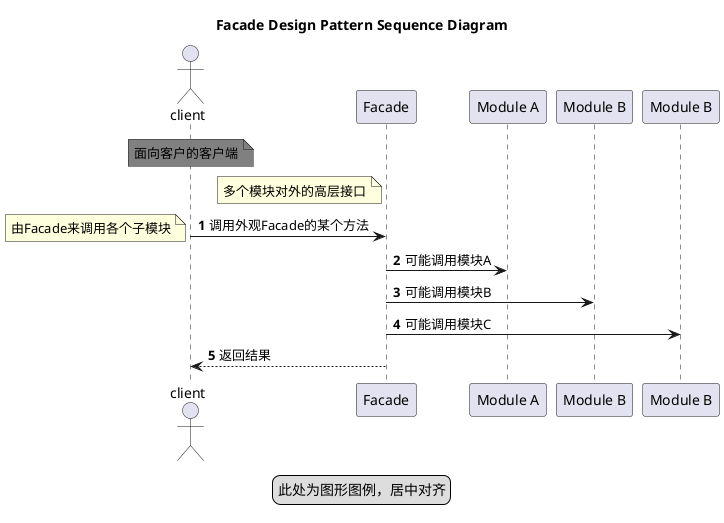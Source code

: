 @startuml
title Facade Design Pattern Sequence Diagram
actor client as client
participant Facade as facade
participant "Module A" as A
participant "Module B" as B
participant "Module B" as C
note over of client #grey : 面向客户的客户端
note left of facade: 多个模块对外的高层接口
autonumber
client -> facade: 调用外观Facade的某个方法
note left : 由Facade来调用各个子模块
' Bob --> Alice: Authentication Response
facade -> A: 可能调用模块A
facade -> B: 可能调用模块B
facade -> C: 可能调用模块C
autonumber 5
facade --> client : 返回结果


legend center
    此处为图形图例，居中对齐
endlegend

/'newpage 这是标题
 Bliss -> Tia : Let's go home
 Bliss -> Tia : Quick
  Tia -> Bliss : Give me money
  Tia -> Bliss : No money No love'/

@enduml